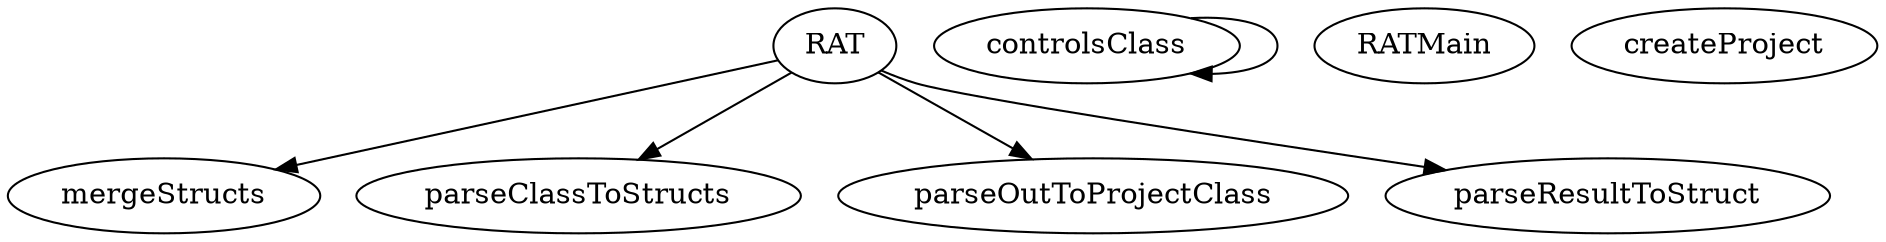 /* Created by mdot for Matlab */
digraph m2html {
  RAT -> mergeStructs;
  RAT -> parseClassToStructs;
  RAT -> parseOutToProjectClass;
  RAT -> parseResultToStruct;
  controlsClass -> controlsClass;

  RAT [URL="RAT.html"];
  RATMain [URL="RATMain.html"];
  controlsClass [URL="controlsClass.html"];
  createProject [URL="createProject.html"];
  mergeStructs [URL="mergeStructs.html"];
  parseClassToStructs [URL="parseClassToStructs.html"];
  parseOutToProjectClass [URL="parseOutToProjectClass.html"];
  parseResultToStruct [URL="parseResultToStruct.html"];
}